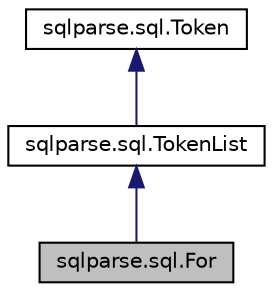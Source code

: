 digraph "sqlparse.sql.For"
{
 // LATEX_PDF_SIZE
  edge [fontname="Helvetica",fontsize="10",labelfontname="Helvetica",labelfontsize="10"];
  node [fontname="Helvetica",fontsize="10",shape=record];
  Node1 [label="sqlparse.sql.For",height=0.2,width=0.4,color="black", fillcolor="grey75", style="filled", fontcolor="black",tooltip=" "];
  Node2 -> Node1 [dir="back",color="midnightblue",fontsize="10",style="solid"];
  Node2 [label="sqlparse.sql.TokenList",height=0.2,width=0.4,color="black", fillcolor="white", style="filled",URL="$classsqlparse_1_1sql_1_1_token_list.html",tooltip=" "];
  Node3 -> Node2 [dir="back",color="midnightblue",fontsize="10",style="solid"];
  Node3 [label="sqlparse.sql.Token",height=0.2,width=0.4,color="black", fillcolor="white", style="filled",URL="$classsqlparse_1_1sql_1_1_token.html",tooltip=" "];
}
